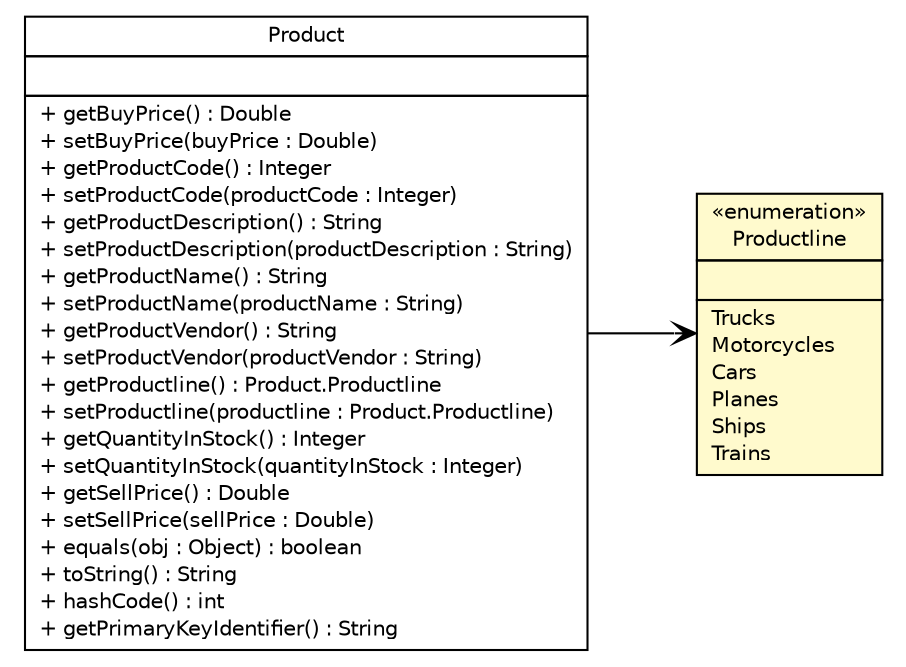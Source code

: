 #!/usr/local/bin/dot
#
# Class diagram 
# Generated by UMLGraph version 5.1 (http://www.umlgraph.org/)
#

digraph G {
	edge [fontname="Helvetica",fontsize=10,labelfontname="Helvetica",labelfontsize=10];
	node [fontname="Helvetica",fontsize=10,shape=plaintext];
	nodesep=0.25;
	ranksep=0.5;
	rankdir=LR;
	// com.inn.headstartdemo.model.Product
	c47095 [label=<<table title="com.inn.headstartdemo.model.Product" border="0" cellborder="1" cellspacing="0" cellpadding="2" port="p" href="./Product.html">
		<tr><td><table border="0" cellspacing="0" cellpadding="1">
<tr><td align="center" balign="center"> Product </td></tr>
		</table></td></tr>
		<tr><td><table border="0" cellspacing="0" cellpadding="1">
<tr><td align="left" balign="left">  </td></tr>
		</table></td></tr>
		<tr><td><table border="0" cellspacing="0" cellpadding="1">
<tr><td align="left" balign="left"> + getBuyPrice() : Double </td></tr>
<tr><td align="left" balign="left"> + setBuyPrice(buyPrice : Double) </td></tr>
<tr><td align="left" balign="left"> + getProductCode() : Integer </td></tr>
<tr><td align="left" balign="left"> + setProductCode(productCode : Integer) </td></tr>
<tr><td align="left" balign="left"> + getProductDescription() : String </td></tr>
<tr><td align="left" balign="left"> + setProductDescription(productDescription : String) </td></tr>
<tr><td align="left" balign="left"> + getProductName() : String </td></tr>
<tr><td align="left" balign="left"> + setProductName(productName : String) </td></tr>
<tr><td align="left" balign="left"> + getProductVendor() : String </td></tr>
<tr><td align="left" balign="left"> + setProductVendor(productVendor : String) </td></tr>
<tr><td align="left" balign="left"> + getProductline() : Product.Productline </td></tr>
<tr><td align="left" balign="left"> + setProductline(productline : Product.Productline) </td></tr>
<tr><td align="left" balign="left"> + getQuantityInStock() : Integer </td></tr>
<tr><td align="left" balign="left"> + setQuantityInStock(quantityInStock : Integer) </td></tr>
<tr><td align="left" balign="left"> + getSellPrice() : Double </td></tr>
<tr><td align="left" balign="left"> + setSellPrice(sellPrice : Double) </td></tr>
<tr><td align="left" balign="left"> + equals(obj : Object) : boolean </td></tr>
<tr><td align="left" balign="left"> + toString() : String </td></tr>
<tr><td align="left" balign="left"> + hashCode() : int </td></tr>
<tr><td align="left" balign="left"> + getPrimaryKeyIdentifier() : String </td></tr>
		</table></td></tr>
		</table>>, fontname="Helvetica", fontcolor="black", fontsize=10.0];
	// com.inn.headstartdemo.model.Product.Productline
	c47096 [label=<<table title="com.inn.headstartdemo.model.Product.Productline" border="0" cellborder="1" cellspacing="0" cellpadding="2" port="p" bgcolor="lemonChiffon" href="./Product.Productline.html">
		<tr><td><table border="0" cellspacing="0" cellpadding="1">
<tr><td align="center" balign="center"> &#171;enumeration&#187; </td></tr>
<tr><td align="center" balign="center"> Productline </td></tr>
		</table></td></tr>
		<tr><td><table border="0" cellspacing="0" cellpadding="1">
<tr><td align="left" balign="left">  </td></tr>
		</table></td></tr>
		<tr><td><table border="0" cellspacing="0" cellpadding="1">
<tr><td align="left" balign="left"> Trucks </td></tr>
<tr><td align="left" balign="left"> Motorcycles </td></tr>
<tr><td align="left" balign="left"> Cars </td></tr>
<tr><td align="left" balign="left"> Planes </td></tr>
<tr><td align="left" balign="left"> Ships </td></tr>
<tr><td align="left" balign="left"> Trains </td></tr>
		</table></td></tr>
		</table>>, fontname="Helvetica", fontcolor="black", fontsize=10.0];
	// com.inn.headstartdemo.model.Product NAVASSOC com.inn.headstartdemo.model.Product.Productline
	c47095:p -> c47096:p [taillabel="", label="", headlabel="", fontname="Helvetica", fontcolor="black", fontsize=10.0, color="black", arrowhead=open];
}

